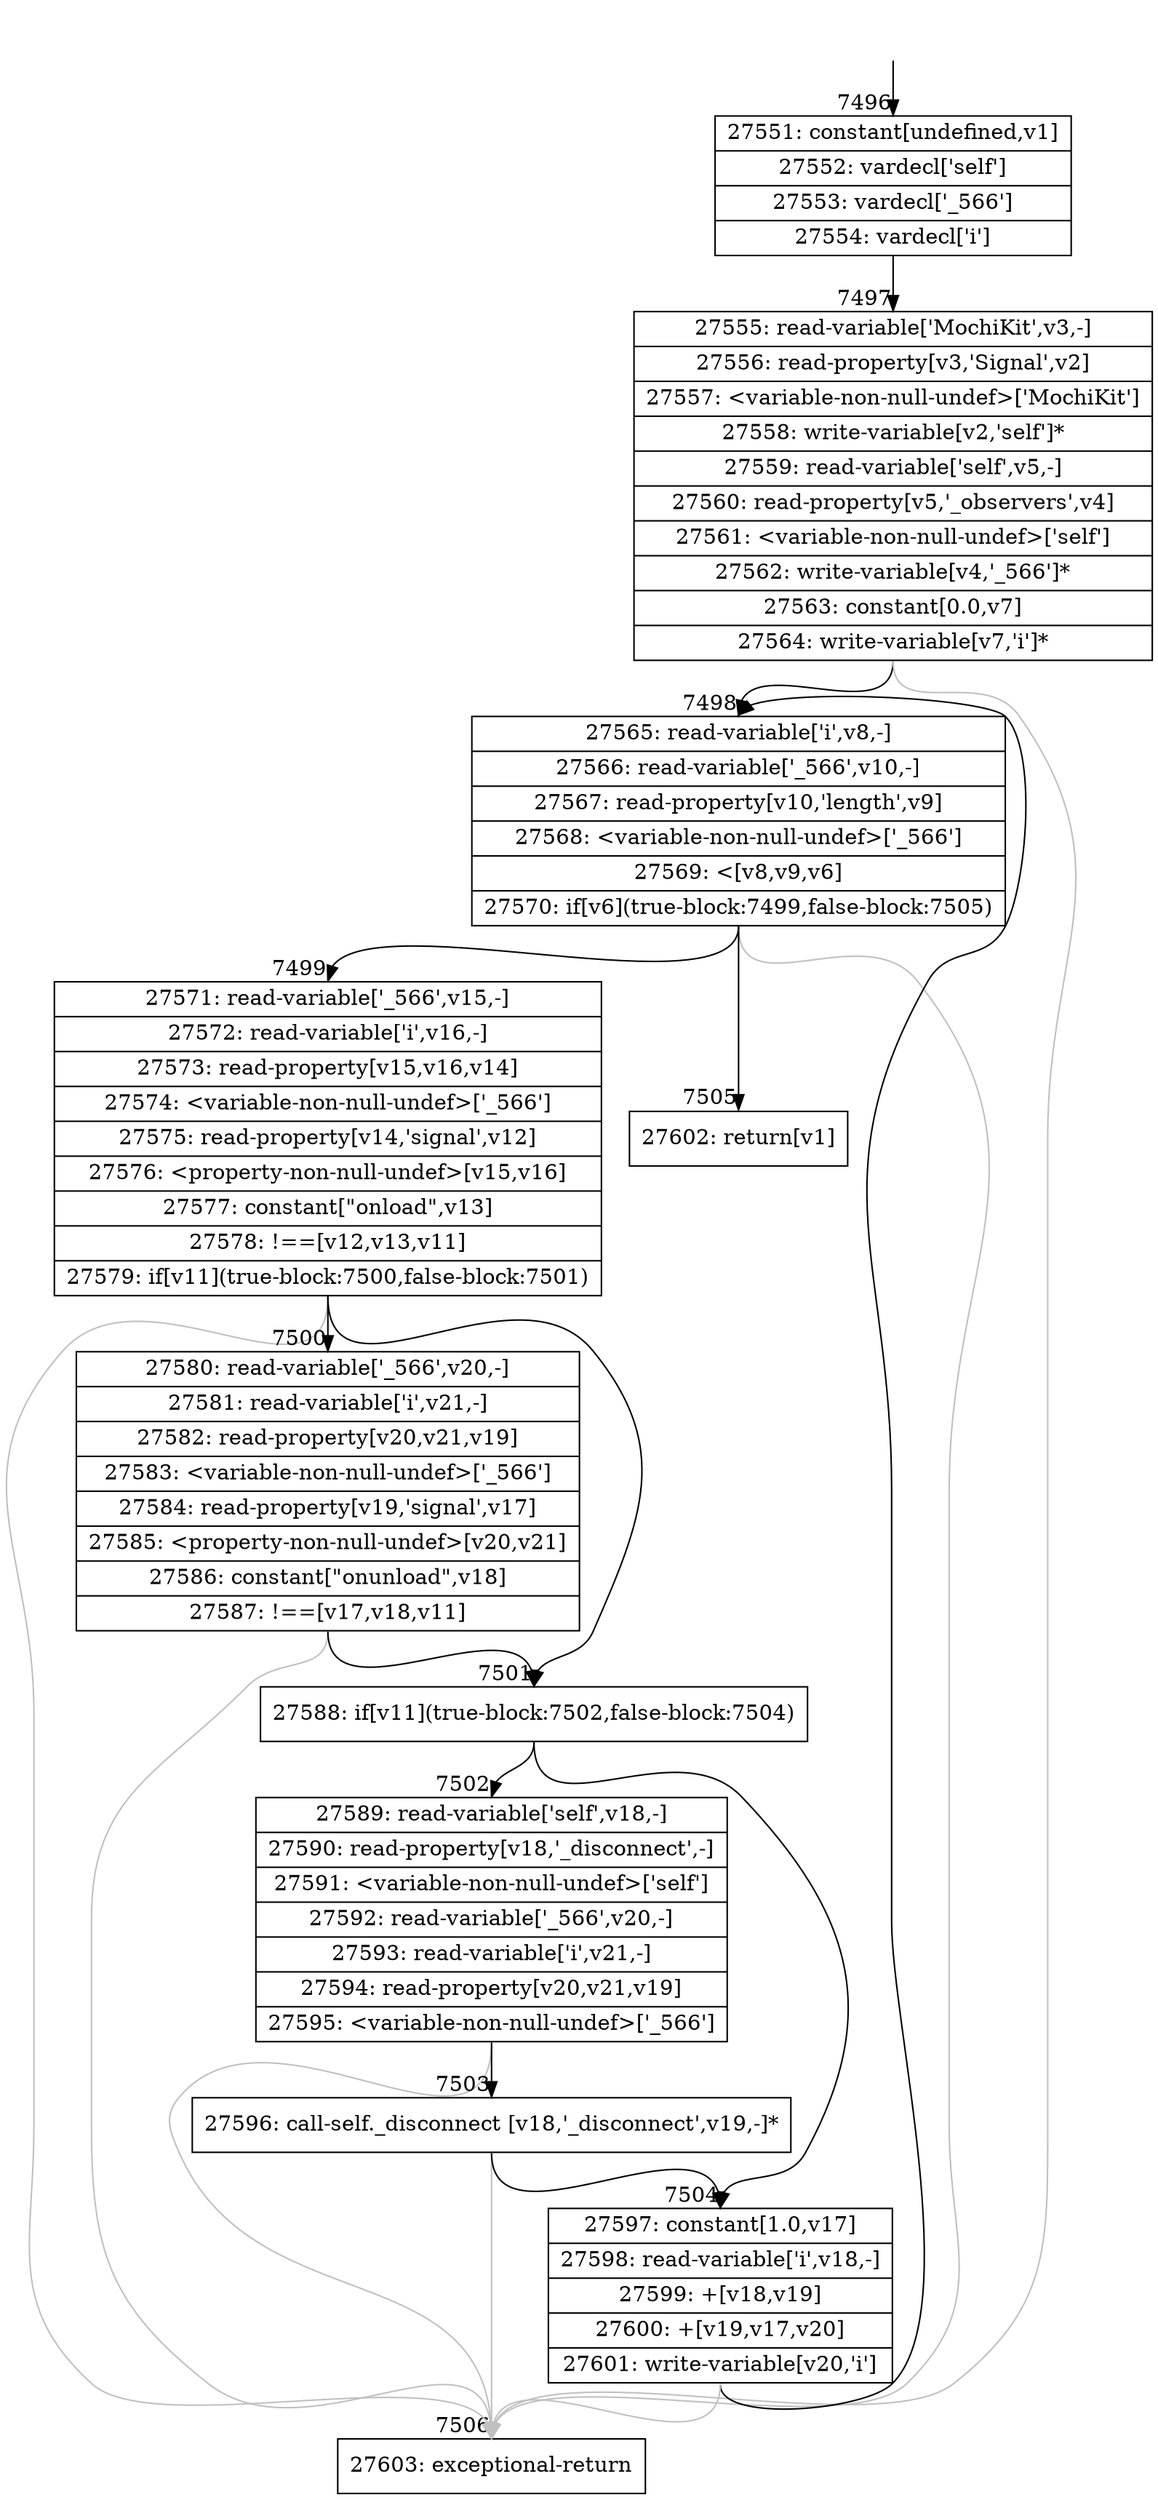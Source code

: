digraph {
rankdir="TD"
BB_entry495[shape=none,label=""];
BB_entry495 -> BB7496 [tailport=s, headport=n, headlabel="    7496"]
BB7496 [shape=record label="{27551: constant[undefined,v1]|27552: vardecl['self']|27553: vardecl['_566']|27554: vardecl['i']}" ] 
BB7496 -> BB7497 [tailport=s, headport=n, headlabel="      7497"]
BB7497 [shape=record label="{27555: read-variable['MochiKit',v3,-]|27556: read-property[v3,'Signal',v2]|27557: \<variable-non-null-undef\>['MochiKit']|27558: write-variable[v2,'self']*|27559: read-variable['self',v5,-]|27560: read-property[v5,'_observers',v4]|27561: \<variable-non-null-undef\>['self']|27562: write-variable[v4,'_566']*|27563: constant[0.0,v7]|27564: write-variable[v7,'i']*}" ] 
BB7497 -> BB7498 [tailport=s, headport=n, headlabel="      7498"]
BB7497 -> BB7506 [tailport=s, headport=n, color=gray, headlabel="      7506"]
BB7498 [shape=record label="{27565: read-variable['i',v8,-]|27566: read-variable['_566',v10,-]|27567: read-property[v10,'length',v9]|27568: \<variable-non-null-undef\>['_566']|27569: \<[v8,v9,v6]|27570: if[v6](true-block:7499,false-block:7505)}" ] 
BB7498 -> BB7499 [tailport=s, headport=n, headlabel="      7499"]
BB7498 -> BB7505 [tailport=s, headport=n, headlabel="      7505"]
BB7498 -> BB7506 [tailport=s, headport=n, color=gray]
BB7499 [shape=record label="{27571: read-variable['_566',v15,-]|27572: read-variable['i',v16,-]|27573: read-property[v15,v16,v14]|27574: \<variable-non-null-undef\>['_566']|27575: read-property[v14,'signal',v12]|27576: \<property-non-null-undef\>[v15,v16]|27577: constant[\"onload\",v13]|27578: !==[v12,v13,v11]|27579: if[v11](true-block:7500,false-block:7501)}" ] 
BB7499 -> BB7501 [tailport=s, headport=n, headlabel="      7501"]
BB7499 -> BB7500 [tailport=s, headport=n, headlabel="      7500"]
BB7499 -> BB7506 [tailport=s, headport=n, color=gray]
BB7500 [shape=record label="{27580: read-variable['_566',v20,-]|27581: read-variable['i',v21,-]|27582: read-property[v20,v21,v19]|27583: \<variable-non-null-undef\>['_566']|27584: read-property[v19,'signal',v17]|27585: \<property-non-null-undef\>[v20,v21]|27586: constant[\"onunload\",v18]|27587: !==[v17,v18,v11]}" ] 
BB7500 -> BB7501 [tailport=s, headport=n]
BB7500 -> BB7506 [tailport=s, headport=n, color=gray]
BB7501 [shape=record label="{27588: if[v11](true-block:7502,false-block:7504)}" ] 
BB7501 -> BB7502 [tailport=s, headport=n, headlabel="      7502"]
BB7501 -> BB7504 [tailport=s, headport=n, headlabel="      7504"]
BB7502 [shape=record label="{27589: read-variable['self',v18,-]|27590: read-property[v18,'_disconnect',-]|27591: \<variable-non-null-undef\>['self']|27592: read-variable['_566',v20,-]|27593: read-variable['i',v21,-]|27594: read-property[v20,v21,v19]|27595: \<variable-non-null-undef\>['_566']}" ] 
BB7502 -> BB7503 [tailport=s, headport=n, headlabel="      7503"]
BB7502 -> BB7506 [tailport=s, headport=n, color=gray]
BB7503 [shape=record label="{27596: call-self._disconnect [v18,'_disconnect',v19,-]*}" ] 
BB7503 -> BB7504 [tailport=s, headport=n]
BB7503 -> BB7506 [tailport=s, headport=n, color=gray]
BB7504 [shape=record label="{27597: constant[1.0,v17]|27598: read-variable['i',v18,-]|27599: +[v18,v19]|27600: +[v19,v17,v20]|27601: write-variable[v20,'i']}" ] 
BB7504 -> BB7498 [tailport=s, headport=n]
BB7504 -> BB7506 [tailport=s, headport=n, color=gray]
BB7505 [shape=record label="{27602: return[v1]}" ] 
BB7506 [shape=record label="{27603: exceptional-return}" ] 
//#$~ 5302
}
